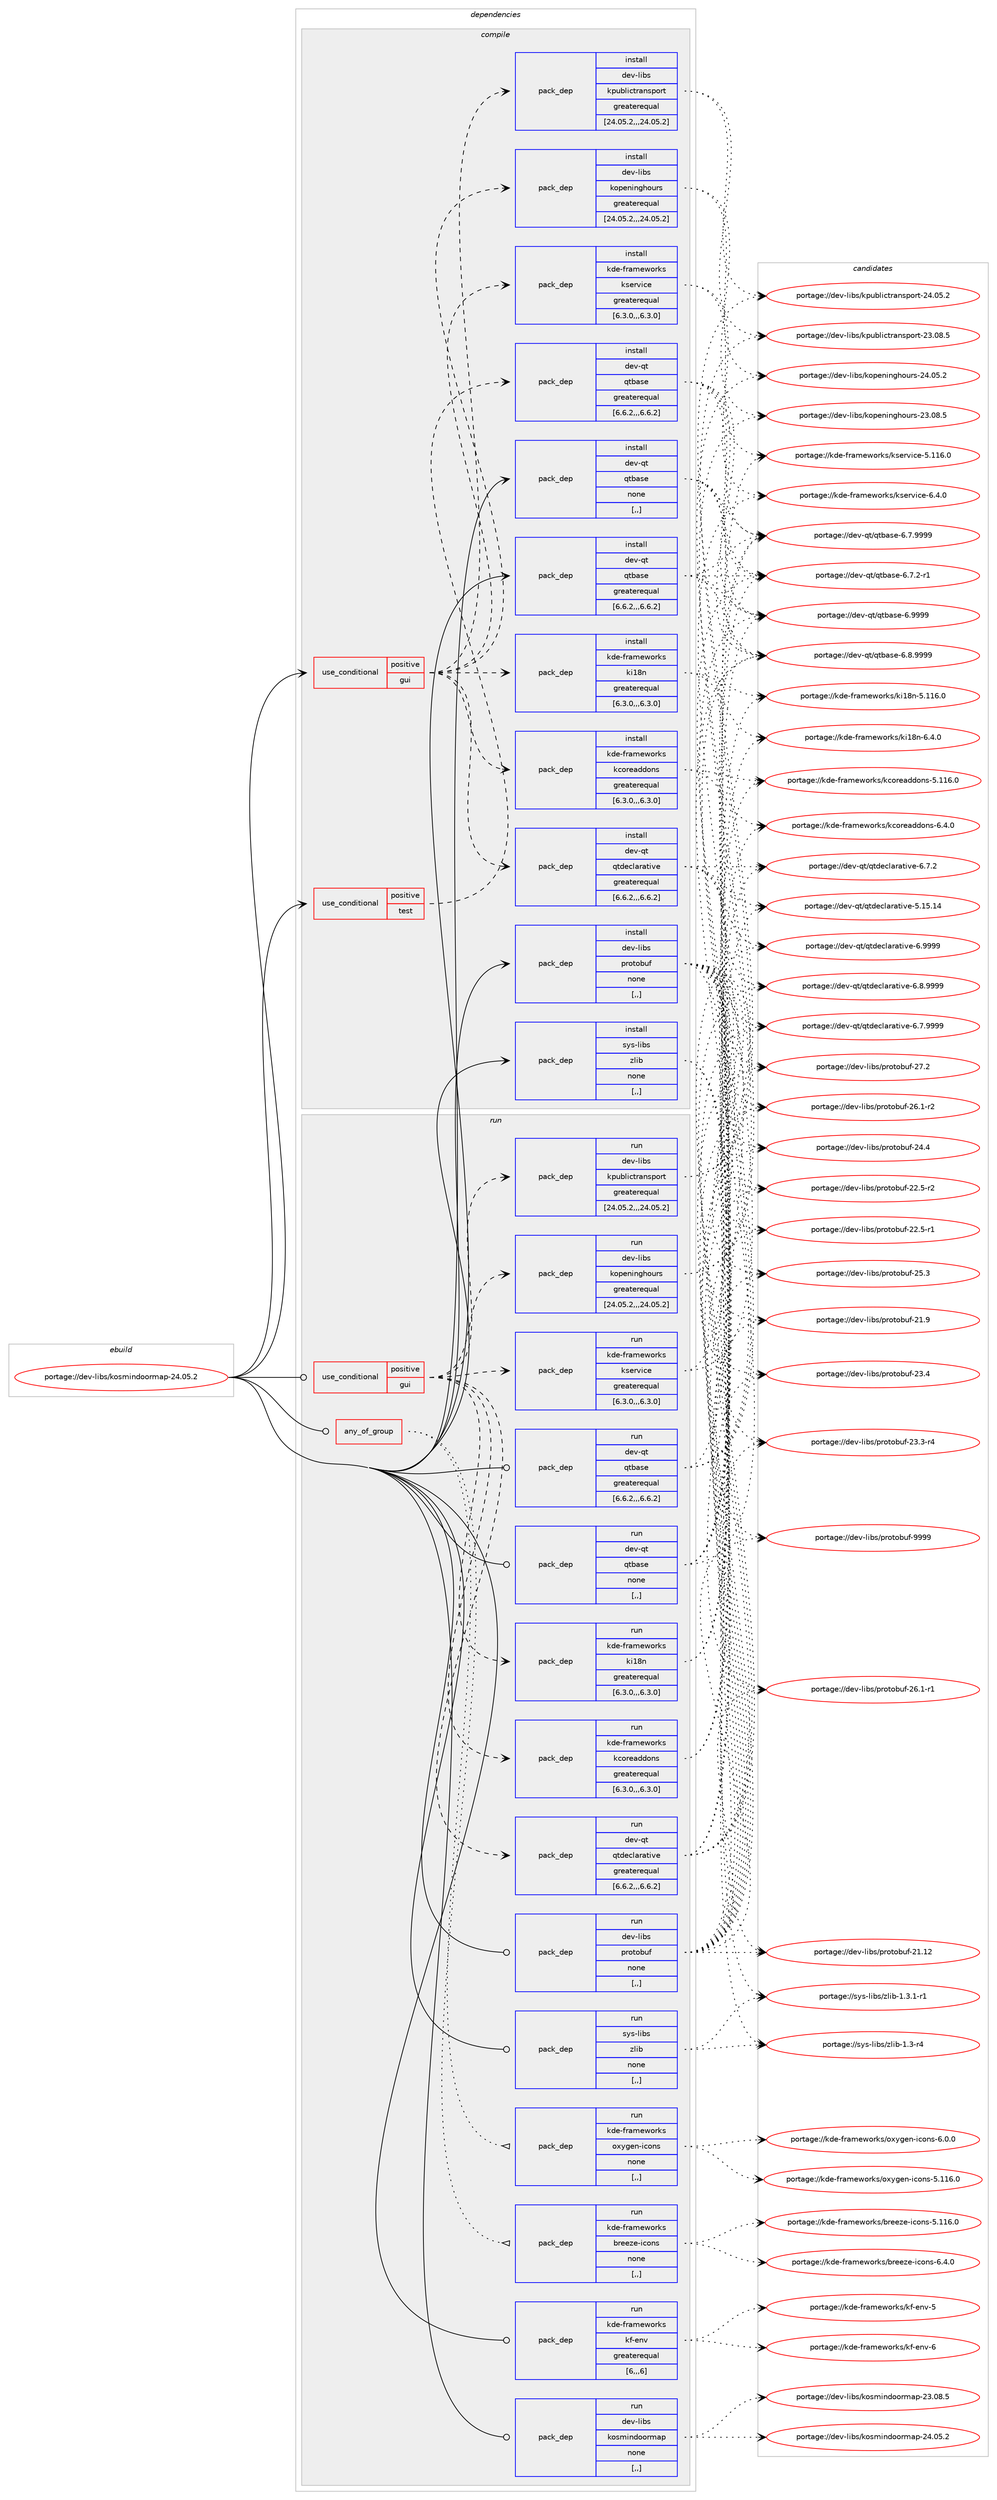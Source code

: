 digraph prolog {

# *************
# Graph options
# *************

newrank=true;
concentrate=true;
compound=true;
graph [rankdir=LR,fontname=Helvetica,fontsize=10,ranksep=1.5];#, ranksep=2.5, nodesep=0.2];
edge  [arrowhead=vee];
node  [fontname=Helvetica,fontsize=10];

# **********
# The ebuild
# **********

subgraph cluster_leftcol {
color=gray;
label=<<i>ebuild</i>>;
id [label="portage://dev-libs/kosmindoormap-24.05.2", color=red, width=4, href="../dev-libs/kosmindoormap-24.05.2.svg"];
}

# ****************
# The dependencies
# ****************

subgraph cluster_midcol {
color=gray;
label=<<i>dependencies</i>>;
subgraph cluster_compile {
fillcolor="#eeeeee";
style=filled;
label=<<i>compile</i>>;
subgraph cond26571 {
dependency109145 [label=<<TABLE BORDER="0" CELLBORDER="1" CELLSPACING="0" CELLPADDING="4"><TR><TD ROWSPAN="3" CELLPADDING="10">use_conditional</TD></TR><TR><TD>positive</TD></TR><TR><TD>gui</TD></TR></TABLE>>, shape=none, color=red];
subgraph pack81395 {
dependency109146 [label=<<TABLE BORDER="0" CELLBORDER="1" CELLSPACING="0" CELLPADDING="4" WIDTH="220"><TR><TD ROWSPAN="6" CELLPADDING="30">pack_dep</TD></TR><TR><TD WIDTH="110">install</TD></TR><TR><TD>dev-libs</TD></TR><TR><TD>kopeninghours</TD></TR><TR><TD>greaterequal</TD></TR><TR><TD>[24.05.2,,,24.05.2]</TD></TR></TABLE>>, shape=none, color=blue];
}
dependency109145:e -> dependency109146:w [weight=20,style="dashed",arrowhead="vee"];
subgraph pack81396 {
dependency109147 [label=<<TABLE BORDER="0" CELLBORDER="1" CELLSPACING="0" CELLPADDING="4" WIDTH="220"><TR><TD ROWSPAN="6" CELLPADDING="30">pack_dep</TD></TR><TR><TD WIDTH="110">install</TD></TR><TR><TD>dev-libs</TD></TR><TR><TD>kpublictransport</TD></TR><TR><TD>greaterequal</TD></TR><TR><TD>[24.05.2,,,24.05.2]</TD></TR></TABLE>>, shape=none, color=blue];
}
dependency109145:e -> dependency109147:w [weight=20,style="dashed",arrowhead="vee"];
subgraph pack81397 {
dependency109148 [label=<<TABLE BORDER="0" CELLBORDER="1" CELLSPACING="0" CELLPADDING="4" WIDTH="220"><TR><TD ROWSPAN="6" CELLPADDING="30">pack_dep</TD></TR><TR><TD WIDTH="110">install</TD></TR><TR><TD>dev-qt</TD></TR><TR><TD>qtdeclarative</TD></TR><TR><TD>greaterequal</TD></TR><TR><TD>[6.6.2,,,6.6.2]</TD></TR></TABLE>>, shape=none, color=blue];
}
dependency109145:e -> dependency109148:w [weight=20,style="dashed",arrowhead="vee"];
subgraph pack81398 {
dependency109149 [label=<<TABLE BORDER="0" CELLBORDER="1" CELLSPACING="0" CELLPADDING="4" WIDTH="220"><TR><TD ROWSPAN="6" CELLPADDING="30">pack_dep</TD></TR><TR><TD WIDTH="110">install</TD></TR><TR><TD>kde-frameworks</TD></TR><TR><TD>kcoreaddons</TD></TR><TR><TD>greaterequal</TD></TR><TR><TD>[6.3.0,,,6.3.0]</TD></TR></TABLE>>, shape=none, color=blue];
}
dependency109145:e -> dependency109149:w [weight=20,style="dashed",arrowhead="vee"];
subgraph pack81399 {
dependency109150 [label=<<TABLE BORDER="0" CELLBORDER="1" CELLSPACING="0" CELLPADDING="4" WIDTH="220"><TR><TD ROWSPAN="6" CELLPADDING="30">pack_dep</TD></TR><TR><TD WIDTH="110">install</TD></TR><TR><TD>kde-frameworks</TD></TR><TR><TD>ki18n</TD></TR><TR><TD>greaterequal</TD></TR><TR><TD>[6.3.0,,,6.3.0]</TD></TR></TABLE>>, shape=none, color=blue];
}
dependency109145:e -> dependency109150:w [weight=20,style="dashed",arrowhead="vee"];
subgraph pack81400 {
dependency109151 [label=<<TABLE BORDER="0" CELLBORDER="1" CELLSPACING="0" CELLPADDING="4" WIDTH="220"><TR><TD ROWSPAN="6" CELLPADDING="30">pack_dep</TD></TR><TR><TD WIDTH="110">install</TD></TR><TR><TD>kde-frameworks</TD></TR><TR><TD>kservice</TD></TR><TR><TD>greaterequal</TD></TR><TR><TD>[6.3.0,,,6.3.0]</TD></TR></TABLE>>, shape=none, color=blue];
}
dependency109145:e -> dependency109151:w [weight=20,style="dashed",arrowhead="vee"];
}
id:e -> dependency109145:w [weight=20,style="solid",arrowhead="vee"];
subgraph cond26572 {
dependency109152 [label=<<TABLE BORDER="0" CELLBORDER="1" CELLSPACING="0" CELLPADDING="4"><TR><TD ROWSPAN="3" CELLPADDING="10">use_conditional</TD></TR><TR><TD>positive</TD></TR><TR><TD>test</TD></TR></TABLE>>, shape=none, color=red];
subgraph pack81401 {
dependency109153 [label=<<TABLE BORDER="0" CELLBORDER="1" CELLSPACING="0" CELLPADDING="4" WIDTH="220"><TR><TD ROWSPAN="6" CELLPADDING="30">pack_dep</TD></TR><TR><TD WIDTH="110">install</TD></TR><TR><TD>dev-qt</TD></TR><TR><TD>qtbase</TD></TR><TR><TD>greaterequal</TD></TR><TR><TD>[6.6.2,,,6.6.2]</TD></TR></TABLE>>, shape=none, color=blue];
}
dependency109152:e -> dependency109153:w [weight=20,style="dashed",arrowhead="vee"];
}
id:e -> dependency109152:w [weight=20,style="solid",arrowhead="vee"];
subgraph pack81402 {
dependency109154 [label=<<TABLE BORDER="0" CELLBORDER="1" CELLSPACING="0" CELLPADDING="4" WIDTH="220"><TR><TD ROWSPAN="6" CELLPADDING="30">pack_dep</TD></TR><TR><TD WIDTH="110">install</TD></TR><TR><TD>dev-libs</TD></TR><TR><TD>protobuf</TD></TR><TR><TD>none</TD></TR><TR><TD>[,,]</TD></TR></TABLE>>, shape=none, color=blue];
}
id:e -> dependency109154:w [weight=20,style="solid",arrowhead="vee"];
subgraph pack81403 {
dependency109155 [label=<<TABLE BORDER="0" CELLBORDER="1" CELLSPACING="0" CELLPADDING="4" WIDTH="220"><TR><TD ROWSPAN="6" CELLPADDING="30">pack_dep</TD></TR><TR><TD WIDTH="110">install</TD></TR><TR><TD>dev-qt</TD></TR><TR><TD>qtbase</TD></TR><TR><TD>greaterequal</TD></TR><TR><TD>[6.6.2,,,6.6.2]</TD></TR></TABLE>>, shape=none, color=blue];
}
id:e -> dependency109155:w [weight=20,style="solid",arrowhead="vee"];
subgraph pack81404 {
dependency109156 [label=<<TABLE BORDER="0" CELLBORDER="1" CELLSPACING="0" CELLPADDING="4" WIDTH="220"><TR><TD ROWSPAN="6" CELLPADDING="30">pack_dep</TD></TR><TR><TD WIDTH="110">install</TD></TR><TR><TD>dev-qt</TD></TR><TR><TD>qtbase</TD></TR><TR><TD>none</TD></TR><TR><TD>[,,]</TD></TR></TABLE>>, shape=none, color=blue];
}
id:e -> dependency109156:w [weight=20,style="solid",arrowhead="vee"];
subgraph pack81405 {
dependency109157 [label=<<TABLE BORDER="0" CELLBORDER="1" CELLSPACING="0" CELLPADDING="4" WIDTH="220"><TR><TD ROWSPAN="6" CELLPADDING="30">pack_dep</TD></TR><TR><TD WIDTH="110">install</TD></TR><TR><TD>sys-libs</TD></TR><TR><TD>zlib</TD></TR><TR><TD>none</TD></TR><TR><TD>[,,]</TD></TR></TABLE>>, shape=none, color=blue];
}
id:e -> dependency109157:w [weight=20,style="solid",arrowhead="vee"];
}
subgraph cluster_compileandrun {
fillcolor="#eeeeee";
style=filled;
label=<<i>compile and run</i>>;
}
subgraph cluster_run {
fillcolor="#eeeeee";
style=filled;
label=<<i>run</i>>;
subgraph any1029 {
dependency109158 [label=<<TABLE BORDER="0" CELLBORDER="1" CELLSPACING="0" CELLPADDING="4"><TR><TD CELLPADDING="10">any_of_group</TD></TR></TABLE>>, shape=none, color=red];subgraph pack81406 {
dependency109159 [label=<<TABLE BORDER="0" CELLBORDER="1" CELLSPACING="0" CELLPADDING="4" WIDTH="220"><TR><TD ROWSPAN="6" CELLPADDING="30">pack_dep</TD></TR><TR><TD WIDTH="110">run</TD></TR><TR><TD>kde-frameworks</TD></TR><TR><TD>breeze-icons</TD></TR><TR><TD>none</TD></TR><TR><TD>[,,]</TD></TR></TABLE>>, shape=none, color=blue];
}
dependency109158:e -> dependency109159:w [weight=20,style="dotted",arrowhead="oinv"];
subgraph pack81407 {
dependency109160 [label=<<TABLE BORDER="0" CELLBORDER="1" CELLSPACING="0" CELLPADDING="4" WIDTH="220"><TR><TD ROWSPAN="6" CELLPADDING="30">pack_dep</TD></TR><TR><TD WIDTH="110">run</TD></TR><TR><TD>kde-frameworks</TD></TR><TR><TD>oxygen-icons</TD></TR><TR><TD>none</TD></TR><TR><TD>[,,]</TD></TR></TABLE>>, shape=none, color=blue];
}
dependency109158:e -> dependency109160:w [weight=20,style="dotted",arrowhead="oinv"];
}
id:e -> dependency109158:w [weight=20,style="solid",arrowhead="odot"];
subgraph cond26573 {
dependency109161 [label=<<TABLE BORDER="0" CELLBORDER="1" CELLSPACING="0" CELLPADDING="4"><TR><TD ROWSPAN="3" CELLPADDING="10">use_conditional</TD></TR><TR><TD>positive</TD></TR><TR><TD>gui</TD></TR></TABLE>>, shape=none, color=red];
subgraph pack81408 {
dependency109162 [label=<<TABLE BORDER="0" CELLBORDER="1" CELLSPACING="0" CELLPADDING="4" WIDTH="220"><TR><TD ROWSPAN="6" CELLPADDING="30">pack_dep</TD></TR><TR><TD WIDTH="110">run</TD></TR><TR><TD>dev-libs</TD></TR><TR><TD>kopeninghours</TD></TR><TR><TD>greaterequal</TD></TR><TR><TD>[24.05.2,,,24.05.2]</TD></TR></TABLE>>, shape=none, color=blue];
}
dependency109161:e -> dependency109162:w [weight=20,style="dashed",arrowhead="vee"];
subgraph pack81409 {
dependency109163 [label=<<TABLE BORDER="0" CELLBORDER="1" CELLSPACING="0" CELLPADDING="4" WIDTH="220"><TR><TD ROWSPAN="6" CELLPADDING="30">pack_dep</TD></TR><TR><TD WIDTH="110">run</TD></TR><TR><TD>dev-libs</TD></TR><TR><TD>kpublictransport</TD></TR><TR><TD>greaterequal</TD></TR><TR><TD>[24.05.2,,,24.05.2]</TD></TR></TABLE>>, shape=none, color=blue];
}
dependency109161:e -> dependency109163:w [weight=20,style="dashed",arrowhead="vee"];
subgraph pack81410 {
dependency109164 [label=<<TABLE BORDER="0" CELLBORDER="1" CELLSPACING="0" CELLPADDING="4" WIDTH="220"><TR><TD ROWSPAN="6" CELLPADDING="30">pack_dep</TD></TR><TR><TD WIDTH="110">run</TD></TR><TR><TD>dev-qt</TD></TR><TR><TD>qtdeclarative</TD></TR><TR><TD>greaterequal</TD></TR><TR><TD>[6.6.2,,,6.6.2]</TD></TR></TABLE>>, shape=none, color=blue];
}
dependency109161:e -> dependency109164:w [weight=20,style="dashed",arrowhead="vee"];
subgraph pack81411 {
dependency109165 [label=<<TABLE BORDER="0" CELLBORDER="1" CELLSPACING="0" CELLPADDING="4" WIDTH="220"><TR><TD ROWSPAN="6" CELLPADDING="30">pack_dep</TD></TR><TR><TD WIDTH="110">run</TD></TR><TR><TD>kde-frameworks</TD></TR><TR><TD>kcoreaddons</TD></TR><TR><TD>greaterequal</TD></TR><TR><TD>[6.3.0,,,6.3.0]</TD></TR></TABLE>>, shape=none, color=blue];
}
dependency109161:e -> dependency109165:w [weight=20,style="dashed",arrowhead="vee"];
subgraph pack81412 {
dependency109166 [label=<<TABLE BORDER="0" CELLBORDER="1" CELLSPACING="0" CELLPADDING="4" WIDTH="220"><TR><TD ROWSPAN="6" CELLPADDING="30">pack_dep</TD></TR><TR><TD WIDTH="110">run</TD></TR><TR><TD>kde-frameworks</TD></TR><TR><TD>ki18n</TD></TR><TR><TD>greaterequal</TD></TR><TR><TD>[6.3.0,,,6.3.0]</TD></TR></TABLE>>, shape=none, color=blue];
}
dependency109161:e -> dependency109166:w [weight=20,style="dashed",arrowhead="vee"];
subgraph pack81413 {
dependency109167 [label=<<TABLE BORDER="0" CELLBORDER="1" CELLSPACING="0" CELLPADDING="4" WIDTH="220"><TR><TD ROWSPAN="6" CELLPADDING="30">pack_dep</TD></TR><TR><TD WIDTH="110">run</TD></TR><TR><TD>kde-frameworks</TD></TR><TR><TD>kservice</TD></TR><TR><TD>greaterequal</TD></TR><TR><TD>[6.3.0,,,6.3.0]</TD></TR></TABLE>>, shape=none, color=blue];
}
dependency109161:e -> dependency109167:w [weight=20,style="dashed",arrowhead="vee"];
}
id:e -> dependency109161:w [weight=20,style="solid",arrowhead="odot"];
subgraph pack81414 {
dependency109168 [label=<<TABLE BORDER="0" CELLBORDER="1" CELLSPACING="0" CELLPADDING="4" WIDTH="220"><TR><TD ROWSPAN="6" CELLPADDING="30">pack_dep</TD></TR><TR><TD WIDTH="110">run</TD></TR><TR><TD>dev-libs</TD></TR><TR><TD>protobuf</TD></TR><TR><TD>none</TD></TR><TR><TD>[,,]</TD></TR></TABLE>>, shape=none, color=blue];
}
id:e -> dependency109168:w [weight=20,style="solid",arrowhead="odot"];
subgraph pack81415 {
dependency109169 [label=<<TABLE BORDER="0" CELLBORDER="1" CELLSPACING="0" CELLPADDING="4" WIDTH="220"><TR><TD ROWSPAN="6" CELLPADDING="30">pack_dep</TD></TR><TR><TD WIDTH="110">run</TD></TR><TR><TD>dev-qt</TD></TR><TR><TD>qtbase</TD></TR><TR><TD>greaterequal</TD></TR><TR><TD>[6.6.2,,,6.6.2]</TD></TR></TABLE>>, shape=none, color=blue];
}
id:e -> dependency109169:w [weight=20,style="solid",arrowhead="odot"];
subgraph pack81416 {
dependency109170 [label=<<TABLE BORDER="0" CELLBORDER="1" CELLSPACING="0" CELLPADDING="4" WIDTH="220"><TR><TD ROWSPAN="6" CELLPADDING="30">pack_dep</TD></TR><TR><TD WIDTH="110">run</TD></TR><TR><TD>dev-qt</TD></TR><TR><TD>qtbase</TD></TR><TR><TD>none</TD></TR><TR><TD>[,,]</TD></TR></TABLE>>, shape=none, color=blue];
}
id:e -> dependency109170:w [weight=20,style="solid",arrowhead="odot"];
subgraph pack81417 {
dependency109171 [label=<<TABLE BORDER="0" CELLBORDER="1" CELLSPACING="0" CELLPADDING="4" WIDTH="220"><TR><TD ROWSPAN="6" CELLPADDING="30">pack_dep</TD></TR><TR><TD WIDTH="110">run</TD></TR><TR><TD>kde-frameworks</TD></TR><TR><TD>kf-env</TD></TR><TR><TD>greaterequal</TD></TR><TR><TD>[6,,,6]</TD></TR></TABLE>>, shape=none, color=blue];
}
id:e -> dependency109171:w [weight=20,style="solid",arrowhead="odot"];
subgraph pack81418 {
dependency109172 [label=<<TABLE BORDER="0" CELLBORDER="1" CELLSPACING="0" CELLPADDING="4" WIDTH="220"><TR><TD ROWSPAN="6" CELLPADDING="30">pack_dep</TD></TR><TR><TD WIDTH="110">run</TD></TR><TR><TD>sys-libs</TD></TR><TR><TD>zlib</TD></TR><TR><TD>none</TD></TR><TR><TD>[,,]</TD></TR></TABLE>>, shape=none, color=blue];
}
id:e -> dependency109172:w [weight=20,style="solid",arrowhead="odot"];
subgraph pack81419 {
dependency109173 [label=<<TABLE BORDER="0" CELLBORDER="1" CELLSPACING="0" CELLPADDING="4" WIDTH="220"><TR><TD ROWSPAN="6" CELLPADDING="30">pack_dep</TD></TR><TR><TD WIDTH="110">run</TD></TR><TR><TD>dev-libs</TD></TR><TR><TD>kosmindoormap</TD></TR><TR><TD>none</TD></TR><TR><TD>[,,]</TD></TR></TABLE>>, shape=none, color=blue];
}
id:e -> dependency109173:w [weight=20,style="solid",arrowhead="odot"];
}
}

# **************
# The candidates
# **************

subgraph cluster_choices {
rank=same;
color=gray;
label=<<i>candidates</i>>;

subgraph choice81395 {
color=black;
nodesep=1;
choice1001011184510810598115471071111121011101051101031041111171141154550524648534650 [label="portage://dev-libs/kopeninghours-24.05.2", color=red, width=4,href="../dev-libs/kopeninghours-24.05.2.svg"];
choice1001011184510810598115471071111121011101051101031041111171141154550514648564653 [label="portage://dev-libs/kopeninghours-23.08.5", color=red, width=4,href="../dev-libs/kopeninghours-23.08.5.svg"];
dependency109146:e -> choice1001011184510810598115471071111121011101051101031041111171141154550524648534650:w [style=dotted,weight="100"];
dependency109146:e -> choice1001011184510810598115471071111121011101051101031041111171141154550514648564653:w [style=dotted,weight="100"];
}
subgraph choice81396 {
color=black;
nodesep=1;
choice1001011184510810598115471071121179810810599116114971101151121111141164550524648534650 [label="portage://dev-libs/kpublictransport-24.05.2", color=red, width=4,href="../dev-libs/kpublictransport-24.05.2.svg"];
choice1001011184510810598115471071121179810810599116114971101151121111141164550514648564653 [label="portage://dev-libs/kpublictransport-23.08.5", color=red, width=4,href="../dev-libs/kpublictransport-23.08.5.svg"];
dependency109147:e -> choice1001011184510810598115471071121179810810599116114971101151121111141164550524648534650:w [style=dotted,weight="100"];
dependency109147:e -> choice1001011184510810598115471071121179810810599116114971101151121111141164550514648564653:w [style=dotted,weight="100"];
}
subgraph choice81397 {
color=black;
nodesep=1;
choice100101118451131164711311610010199108971149711610511810145544657575757 [label="portage://dev-qt/qtdeclarative-6.9999", color=red, width=4,href="../dev-qt/qtdeclarative-6.9999.svg"];
choice1001011184511311647113116100101991089711497116105118101455446564657575757 [label="portage://dev-qt/qtdeclarative-6.8.9999", color=red, width=4,href="../dev-qt/qtdeclarative-6.8.9999.svg"];
choice1001011184511311647113116100101991089711497116105118101455446554657575757 [label="portage://dev-qt/qtdeclarative-6.7.9999", color=red, width=4,href="../dev-qt/qtdeclarative-6.7.9999.svg"];
choice1001011184511311647113116100101991089711497116105118101455446554650 [label="portage://dev-qt/qtdeclarative-6.7.2", color=red, width=4,href="../dev-qt/qtdeclarative-6.7.2.svg"];
choice10010111845113116471131161001019910897114971161051181014553464953464952 [label="portage://dev-qt/qtdeclarative-5.15.14", color=red, width=4,href="../dev-qt/qtdeclarative-5.15.14.svg"];
dependency109148:e -> choice100101118451131164711311610010199108971149711610511810145544657575757:w [style=dotted,weight="100"];
dependency109148:e -> choice1001011184511311647113116100101991089711497116105118101455446564657575757:w [style=dotted,weight="100"];
dependency109148:e -> choice1001011184511311647113116100101991089711497116105118101455446554657575757:w [style=dotted,weight="100"];
dependency109148:e -> choice1001011184511311647113116100101991089711497116105118101455446554650:w [style=dotted,weight="100"];
dependency109148:e -> choice10010111845113116471131161001019910897114971161051181014553464953464952:w [style=dotted,weight="100"];
}
subgraph choice81398 {
color=black;
nodesep=1;
choice1071001014510211497109101119111114107115471079911111410197100100111110115455446524648 [label="portage://kde-frameworks/kcoreaddons-6.4.0", color=red, width=4,href="../kde-frameworks/kcoreaddons-6.4.0.svg"];
choice10710010145102114971091011191111141071154710799111114101971001001111101154553464949544648 [label="portage://kde-frameworks/kcoreaddons-5.116.0", color=red, width=4,href="../kde-frameworks/kcoreaddons-5.116.0.svg"];
dependency109149:e -> choice1071001014510211497109101119111114107115471079911111410197100100111110115455446524648:w [style=dotted,weight="100"];
dependency109149:e -> choice10710010145102114971091011191111141071154710799111114101971001001111101154553464949544648:w [style=dotted,weight="100"];
}
subgraph choice81399 {
color=black;
nodesep=1;
choice1071001014510211497109101119111114107115471071054956110455446524648 [label="portage://kde-frameworks/ki18n-6.4.0", color=red, width=4,href="../kde-frameworks/ki18n-6.4.0.svg"];
choice10710010145102114971091011191111141071154710710549561104553464949544648 [label="portage://kde-frameworks/ki18n-5.116.0", color=red, width=4,href="../kde-frameworks/ki18n-5.116.0.svg"];
dependency109150:e -> choice1071001014510211497109101119111114107115471071054956110455446524648:w [style=dotted,weight="100"];
dependency109150:e -> choice10710010145102114971091011191111141071154710710549561104553464949544648:w [style=dotted,weight="100"];
}
subgraph choice81400 {
color=black;
nodesep=1;
choice10710010145102114971091011191111141071154710711510111411810599101455446524648 [label="portage://kde-frameworks/kservice-6.4.0", color=red, width=4,href="../kde-frameworks/kservice-6.4.0.svg"];
choice107100101451021149710910111911111410711547107115101114118105991014553464949544648 [label="portage://kde-frameworks/kservice-5.116.0", color=red, width=4,href="../kde-frameworks/kservice-5.116.0.svg"];
dependency109151:e -> choice10710010145102114971091011191111141071154710711510111411810599101455446524648:w [style=dotted,weight="100"];
dependency109151:e -> choice107100101451021149710910111911111410711547107115101114118105991014553464949544648:w [style=dotted,weight="100"];
}
subgraph choice81401 {
color=black;
nodesep=1;
choice1001011184511311647113116989711510145544657575757 [label="portage://dev-qt/qtbase-6.9999", color=red, width=4,href="../dev-qt/qtbase-6.9999.svg"];
choice10010111845113116471131169897115101455446564657575757 [label="portage://dev-qt/qtbase-6.8.9999", color=red, width=4,href="../dev-qt/qtbase-6.8.9999.svg"];
choice10010111845113116471131169897115101455446554657575757 [label="portage://dev-qt/qtbase-6.7.9999", color=red, width=4,href="../dev-qt/qtbase-6.7.9999.svg"];
choice100101118451131164711311698971151014554465546504511449 [label="portage://dev-qt/qtbase-6.7.2-r1", color=red, width=4,href="../dev-qt/qtbase-6.7.2-r1.svg"];
dependency109153:e -> choice1001011184511311647113116989711510145544657575757:w [style=dotted,weight="100"];
dependency109153:e -> choice10010111845113116471131169897115101455446564657575757:w [style=dotted,weight="100"];
dependency109153:e -> choice10010111845113116471131169897115101455446554657575757:w [style=dotted,weight="100"];
dependency109153:e -> choice100101118451131164711311698971151014554465546504511449:w [style=dotted,weight="100"];
}
subgraph choice81402 {
color=black;
nodesep=1;
choice100101118451081059811547112114111116111981171024557575757 [label="portage://dev-libs/protobuf-9999", color=red, width=4,href="../dev-libs/protobuf-9999.svg"];
choice100101118451081059811547112114111116111981171024550554650 [label="portage://dev-libs/protobuf-27.2", color=red, width=4,href="../dev-libs/protobuf-27.2.svg"];
choice1001011184510810598115471121141111161119811710245505446494511450 [label="portage://dev-libs/protobuf-26.1-r2", color=red, width=4,href="../dev-libs/protobuf-26.1-r2.svg"];
choice1001011184510810598115471121141111161119811710245505446494511449 [label="portage://dev-libs/protobuf-26.1-r1", color=red, width=4,href="../dev-libs/protobuf-26.1-r1.svg"];
choice100101118451081059811547112114111116111981171024550534651 [label="portage://dev-libs/protobuf-25.3", color=red, width=4,href="../dev-libs/protobuf-25.3.svg"];
choice100101118451081059811547112114111116111981171024550524652 [label="portage://dev-libs/protobuf-24.4", color=red, width=4,href="../dev-libs/protobuf-24.4.svg"];
choice100101118451081059811547112114111116111981171024550514652 [label="portage://dev-libs/protobuf-23.4", color=red, width=4,href="../dev-libs/protobuf-23.4.svg"];
choice1001011184510810598115471121141111161119811710245505146514511452 [label="portage://dev-libs/protobuf-23.3-r4", color=red, width=4,href="../dev-libs/protobuf-23.3-r4.svg"];
choice1001011184510810598115471121141111161119811710245505046534511450 [label="portage://dev-libs/protobuf-22.5-r2", color=red, width=4,href="../dev-libs/protobuf-22.5-r2.svg"];
choice1001011184510810598115471121141111161119811710245505046534511449 [label="portage://dev-libs/protobuf-22.5-r1", color=red, width=4,href="../dev-libs/protobuf-22.5-r1.svg"];
choice10010111845108105981154711211411111611198117102455049464950 [label="portage://dev-libs/protobuf-21.12", color=red, width=4,href="../dev-libs/protobuf-21.12.svg"];
choice100101118451081059811547112114111116111981171024550494657 [label="portage://dev-libs/protobuf-21.9", color=red, width=4,href="../dev-libs/protobuf-21.9.svg"];
dependency109154:e -> choice100101118451081059811547112114111116111981171024557575757:w [style=dotted,weight="100"];
dependency109154:e -> choice100101118451081059811547112114111116111981171024550554650:w [style=dotted,weight="100"];
dependency109154:e -> choice1001011184510810598115471121141111161119811710245505446494511450:w [style=dotted,weight="100"];
dependency109154:e -> choice1001011184510810598115471121141111161119811710245505446494511449:w [style=dotted,weight="100"];
dependency109154:e -> choice100101118451081059811547112114111116111981171024550534651:w [style=dotted,weight="100"];
dependency109154:e -> choice100101118451081059811547112114111116111981171024550524652:w [style=dotted,weight="100"];
dependency109154:e -> choice100101118451081059811547112114111116111981171024550514652:w [style=dotted,weight="100"];
dependency109154:e -> choice1001011184510810598115471121141111161119811710245505146514511452:w [style=dotted,weight="100"];
dependency109154:e -> choice1001011184510810598115471121141111161119811710245505046534511450:w [style=dotted,weight="100"];
dependency109154:e -> choice1001011184510810598115471121141111161119811710245505046534511449:w [style=dotted,weight="100"];
dependency109154:e -> choice10010111845108105981154711211411111611198117102455049464950:w [style=dotted,weight="100"];
dependency109154:e -> choice100101118451081059811547112114111116111981171024550494657:w [style=dotted,weight="100"];
}
subgraph choice81403 {
color=black;
nodesep=1;
choice1001011184511311647113116989711510145544657575757 [label="portage://dev-qt/qtbase-6.9999", color=red, width=4,href="../dev-qt/qtbase-6.9999.svg"];
choice10010111845113116471131169897115101455446564657575757 [label="portage://dev-qt/qtbase-6.8.9999", color=red, width=4,href="../dev-qt/qtbase-6.8.9999.svg"];
choice10010111845113116471131169897115101455446554657575757 [label="portage://dev-qt/qtbase-6.7.9999", color=red, width=4,href="../dev-qt/qtbase-6.7.9999.svg"];
choice100101118451131164711311698971151014554465546504511449 [label="portage://dev-qt/qtbase-6.7.2-r1", color=red, width=4,href="../dev-qt/qtbase-6.7.2-r1.svg"];
dependency109155:e -> choice1001011184511311647113116989711510145544657575757:w [style=dotted,weight="100"];
dependency109155:e -> choice10010111845113116471131169897115101455446564657575757:w [style=dotted,weight="100"];
dependency109155:e -> choice10010111845113116471131169897115101455446554657575757:w [style=dotted,weight="100"];
dependency109155:e -> choice100101118451131164711311698971151014554465546504511449:w [style=dotted,weight="100"];
}
subgraph choice81404 {
color=black;
nodesep=1;
choice1001011184511311647113116989711510145544657575757 [label="portage://dev-qt/qtbase-6.9999", color=red, width=4,href="../dev-qt/qtbase-6.9999.svg"];
choice10010111845113116471131169897115101455446564657575757 [label="portage://dev-qt/qtbase-6.8.9999", color=red, width=4,href="../dev-qt/qtbase-6.8.9999.svg"];
choice10010111845113116471131169897115101455446554657575757 [label="portage://dev-qt/qtbase-6.7.9999", color=red, width=4,href="../dev-qt/qtbase-6.7.9999.svg"];
choice100101118451131164711311698971151014554465546504511449 [label="portage://dev-qt/qtbase-6.7.2-r1", color=red, width=4,href="../dev-qt/qtbase-6.7.2-r1.svg"];
dependency109156:e -> choice1001011184511311647113116989711510145544657575757:w [style=dotted,weight="100"];
dependency109156:e -> choice10010111845113116471131169897115101455446564657575757:w [style=dotted,weight="100"];
dependency109156:e -> choice10010111845113116471131169897115101455446554657575757:w [style=dotted,weight="100"];
dependency109156:e -> choice100101118451131164711311698971151014554465546504511449:w [style=dotted,weight="100"];
}
subgraph choice81405 {
color=black;
nodesep=1;
choice115121115451081059811547122108105984549465146494511449 [label="portage://sys-libs/zlib-1.3.1-r1", color=red, width=4,href="../sys-libs/zlib-1.3.1-r1.svg"];
choice11512111545108105981154712210810598454946514511452 [label="portage://sys-libs/zlib-1.3-r4", color=red, width=4,href="../sys-libs/zlib-1.3-r4.svg"];
dependency109157:e -> choice115121115451081059811547122108105984549465146494511449:w [style=dotted,weight="100"];
dependency109157:e -> choice11512111545108105981154712210810598454946514511452:w [style=dotted,weight="100"];
}
subgraph choice81406 {
color=black;
nodesep=1;
choice107100101451021149710910111911111410711547981141011011221014510599111110115455446524648 [label="portage://kde-frameworks/breeze-icons-6.4.0", color=red, width=4,href="../kde-frameworks/breeze-icons-6.4.0.svg"];
choice1071001014510211497109101119111114107115479811410110112210145105991111101154553464949544648 [label="portage://kde-frameworks/breeze-icons-5.116.0", color=red, width=4,href="../kde-frameworks/breeze-icons-5.116.0.svg"];
dependency109159:e -> choice107100101451021149710910111911111410711547981141011011221014510599111110115455446524648:w [style=dotted,weight="100"];
dependency109159:e -> choice1071001014510211497109101119111114107115479811410110112210145105991111101154553464949544648:w [style=dotted,weight="100"];
}
subgraph choice81407 {
color=black;
nodesep=1;
choice1071001014510211497109101119111114107115471111201211031011104510599111110115455446484648 [label="portage://kde-frameworks/oxygen-icons-6.0.0", color=red, width=4,href="../kde-frameworks/oxygen-icons-6.0.0.svg"];
choice10710010145102114971091011191111141071154711112012110310111045105991111101154553464949544648 [label="portage://kde-frameworks/oxygen-icons-5.116.0", color=red, width=4,href="../kde-frameworks/oxygen-icons-5.116.0.svg"];
dependency109160:e -> choice1071001014510211497109101119111114107115471111201211031011104510599111110115455446484648:w [style=dotted,weight="100"];
dependency109160:e -> choice10710010145102114971091011191111141071154711112012110310111045105991111101154553464949544648:w [style=dotted,weight="100"];
}
subgraph choice81408 {
color=black;
nodesep=1;
choice1001011184510810598115471071111121011101051101031041111171141154550524648534650 [label="portage://dev-libs/kopeninghours-24.05.2", color=red, width=4,href="../dev-libs/kopeninghours-24.05.2.svg"];
choice1001011184510810598115471071111121011101051101031041111171141154550514648564653 [label="portage://dev-libs/kopeninghours-23.08.5", color=red, width=4,href="../dev-libs/kopeninghours-23.08.5.svg"];
dependency109162:e -> choice1001011184510810598115471071111121011101051101031041111171141154550524648534650:w [style=dotted,weight="100"];
dependency109162:e -> choice1001011184510810598115471071111121011101051101031041111171141154550514648564653:w [style=dotted,weight="100"];
}
subgraph choice81409 {
color=black;
nodesep=1;
choice1001011184510810598115471071121179810810599116114971101151121111141164550524648534650 [label="portage://dev-libs/kpublictransport-24.05.2", color=red, width=4,href="../dev-libs/kpublictransport-24.05.2.svg"];
choice1001011184510810598115471071121179810810599116114971101151121111141164550514648564653 [label="portage://dev-libs/kpublictransport-23.08.5", color=red, width=4,href="../dev-libs/kpublictransport-23.08.5.svg"];
dependency109163:e -> choice1001011184510810598115471071121179810810599116114971101151121111141164550524648534650:w [style=dotted,weight="100"];
dependency109163:e -> choice1001011184510810598115471071121179810810599116114971101151121111141164550514648564653:w [style=dotted,weight="100"];
}
subgraph choice81410 {
color=black;
nodesep=1;
choice100101118451131164711311610010199108971149711610511810145544657575757 [label="portage://dev-qt/qtdeclarative-6.9999", color=red, width=4,href="../dev-qt/qtdeclarative-6.9999.svg"];
choice1001011184511311647113116100101991089711497116105118101455446564657575757 [label="portage://dev-qt/qtdeclarative-6.8.9999", color=red, width=4,href="../dev-qt/qtdeclarative-6.8.9999.svg"];
choice1001011184511311647113116100101991089711497116105118101455446554657575757 [label="portage://dev-qt/qtdeclarative-6.7.9999", color=red, width=4,href="../dev-qt/qtdeclarative-6.7.9999.svg"];
choice1001011184511311647113116100101991089711497116105118101455446554650 [label="portage://dev-qt/qtdeclarative-6.7.2", color=red, width=4,href="../dev-qt/qtdeclarative-6.7.2.svg"];
choice10010111845113116471131161001019910897114971161051181014553464953464952 [label="portage://dev-qt/qtdeclarative-5.15.14", color=red, width=4,href="../dev-qt/qtdeclarative-5.15.14.svg"];
dependency109164:e -> choice100101118451131164711311610010199108971149711610511810145544657575757:w [style=dotted,weight="100"];
dependency109164:e -> choice1001011184511311647113116100101991089711497116105118101455446564657575757:w [style=dotted,weight="100"];
dependency109164:e -> choice1001011184511311647113116100101991089711497116105118101455446554657575757:w [style=dotted,weight="100"];
dependency109164:e -> choice1001011184511311647113116100101991089711497116105118101455446554650:w [style=dotted,weight="100"];
dependency109164:e -> choice10010111845113116471131161001019910897114971161051181014553464953464952:w [style=dotted,weight="100"];
}
subgraph choice81411 {
color=black;
nodesep=1;
choice1071001014510211497109101119111114107115471079911111410197100100111110115455446524648 [label="portage://kde-frameworks/kcoreaddons-6.4.0", color=red, width=4,href="../kde-frameworks/kcoreaddons-6.4.0.svg"];
choice10710010145102114971091011191111141071154710799111114101971001001111101154553464949544648 [label="portage://kde-frameworks/kcoreaddons-5.116.0", color=red, width=4,href="../kde-frameworks/kcoreaddons-5.116.0.svg"];
dependency109165:e -> choice1071001014510211497109101119111114107115471079911111410197100100111110115455446524648:w [style=dotted,weight="100"];
dependency109165:e -> choice10710010145102114971091011191111141071154710799111114101971001001111101154553464949544648:w [style=dotted,weight="100"];
}
subgraph choice81412 {
color=black;
nodesep=1;
choice1071001014510211497109101119111114107115471071054956110455446524648 [label="portage://kde-frameworks/ki18n-6.4.0", color=red, width=4,href="../kde-frameworks/ki18n-6.4.0.svg"];
choice10710010145102114971091011191111141071154710710549561104553464949544648 [label="portage://kde-frameworks/ki18n-5.116.0", color=red, width=4,href="../kde-frameworks/ki18n-5.116.0.svg"];
dependency109166:e -> choice1071001014510211497109101119111114107115471071054956110455446524648:w [style=dotted,weight="100"];
dependency109166:e -> choice10710010145102114971091011191111141071154710710549561104553464949544648:w [style=dotted,weight="100"];
}
subgraph choice81413 {
color=black;
nodesep=1;
choice10710010145102114971091011191111141071154710711510111411810599101455446524648 [label="portage://kde-frameworks/kservice-6.4.0", color=red, width=4,href="../kde-frameworks/kservice-6.4.0.svg"];
choice107100101451021149710910111911111410711547107115101114118105991014553464949544648 [label="portage://kde-frameworks/kservice-5.116.0", color=red, width=4,href="../kde-frameworks/kservice-5.116.0.svg"];
dependency109167:e -> choice10710010145102114971091011191111141071154710711510111411810599101455446524648:w [style=dotted,weight="100"];
dependency109167:e -> choice107100101451021149710910111911111410711547107115101114118105991014553464949544648:w [style=dotted,weight="100"];
}
subgraph choice81414 {
color=black;
nodesep=1;
choice100101118451081059811547112114111116111981171024557575757 [label="portage://dev-libs/protobuf-9999", color=red, width=4,href="../dev-libs/protobuf-9999.svg"];
choice100101118451081059811547112114111116111981171024550554650 [label="portage://dev-libs/protobuf-27.2", color=red, width=4,href="../dev-libs/protobuf-27.2.svg"];
choice1001011184510810598115471121141111161119811710245505446494511450 [label="portage://dev-libs/protobuf-26.1-r2", color=red, width=4,href="../dev-libs/protobuf-26.1-r2.svg"];
choice1001011184510810598115471121141111161119811710245505446494511449 [label="portage://dev-libs/protobuf-26.1-r1", color=red, width=4,href="../dev-libs/protobuf-26.1-r1.svg"];
choice100101118451081059811547112114111116111981171024550534651 [label="portage://dev-libs/protobuf-25.3", color=red, width=4,href="../dev-libs/protobuf-25.3.svg"];
choice100101118451081059811547112114111116111981171024550524652 [label="portage://dev-libs/protobuf-24.4", color=red, width=4,href="../dev-libs/protobuf-24.4.svg"];
choice100101118451081059811547112114111116111981171024550514652 [label="portage://dev-libs/protobuf-23.4", color=red, width=4,href="../dev-libs/protobuf-23.4.svg"];
choice1001011184510810598115471121141111161119811710245505146514511452 [label="portage://dev-libs/protobuf-23.3-r4", color=red, width=4,href="../dev-libs/protobuf-23.3-r4.svg"];
choice1001011184510810598115471121141111161119811710245505046534511450 [label="portage://dev-libs/protobuf-22.5-r2", color=red, width=4,href="../dev-libs/protobuf-22.5-r2.svg"];
choice1001011184510810598115471121141111161119811710245505046534511449 [label="portage://dev-libs/protobuf-22.5-r1", color=red, width=4,href="../dev-libs/protobuf-22.5-r1.svg"];
choice10010111845108105981154711211411111611198117102455049464950 [label="portage://dev-libs/protobuf-21.12", color=red, width=4,href="../dev-libs/protobuf-21.12.svg"];
choice100101118451081059811547112114111116111981171024550494657 [label="portage://dev-libs/protobuf-21.9", color=red, width=4,href="../dev-libs/protobuf-21.9.svg"];
dependency109168:e -> choice100101118451081059811547112114111116111981171024557575757:w [style=dotted,weight="100"];
dependency109168:e -> choice100101118451081059811547112114111116111981171024550554650:w [style=dotted,weight="100"];
dependency109168:e -> choice1001011184510810598115471121141111161119811710245505446494511450:w [style=dotted,weight="100"];
dependency109168:e -> choice1001011184510810598115471121141111161119811710245505446494511449:w [style=dotted,weight="100"];
dependency109168:e -> choice100101118451081059811547112114111116111981171024550534651:w [style=dotted,weight="100"];
dependency109168:e -> choice100101118451081059811547112114111116111981171024550524652:w [style=dotted,weight="100"];
dependency109168:e -> choice100101118451081059811547112114111116111981171024550514652:w [style=dotted,weight="100"];
dependency109168:e -> choice1001011184510810598115471121141111161119811710245505146514511452:w [style=dotted,weight="100"];
dependency109168:e -> choice1001011184510810598115471121141111161119811710245505046534511450:w [style=dotted,weight="100"];
dependency109168:e -> choice1001011184510810598115471121141111161119811710245505046534511449:w [style=dotted,weight="100"];
dependency109168:e -> choice10010111845108105981154711211411111611198117102455049464950:w [style=dotted,weight="100"];
dependency109168:e -> choice100101118451081059811547112114111116111981171024550494657:w [style=dotted,weight="100"];
}
subgraph choice81415 {
color=black;
nodesep=1;
choice1001011184511311647113116989711510145544657575757 [label="portage://dev-qt/qtbase-6.9999", color=red, width=4,href="../dev-qt/qtbase-6.9999.svg"];
choice10010111845113116471131169897115101455446564657575757 [label="portage://dev-qt/qtbase-6.8.9999", color=red, width=4,href="../dev-qt/qtbase-6.8.9999.svg"];
choice10010111845113116471131169897115101455446554657575757 [label="portage://dev-qt/qtbase-6.7.9999", color=red, width=4,href="../dev-qt/qtbase-6.7.9999.svg"];
choice100101118451131164711311698971151014554465546504511449 [label="portage://dev-qt/qtbase-6.7.2-r1", color=red, width=4,href="../dev-qt/qtbase-6.7.2-r1.svg"];
dependency109169:e -> choice1001011184511311647113116989711510145544657575757:w [style=dotted,weight="100"];
dependency109169:e -> choice10010111845113116471131169897115101455446564657575757:w [style=dotted,weight="100"];
dependency109169:e -> choice10010111845113116471131169897115101455446554657575757:w [style=dotted,weight="100"];
dependency109169:e -> choice100101118451131164711311698971151014554465546504511449:w [style=dotted,weight="100"];
}
subgraph choice81416 {
color=black;
nodesep=1;
choice1001011184511311647113116989711510145544657575757 [label="portage://dev-qt/qtbase-6.9999", color=red, width=4,href="../dev-qt/qtbase-6.9999.svg"];
choice10010111845113116471131169897115101455446564657575757 [label="portage://dev-qt/qtbase-6.8.9999", color=red, width=4,href="../dev-qt/qtbase-6.8.9999.svg"];
choice10010111845113116471131169897115101455446554657575757 [label="portage://dev-qt/qtbase-6.7.9999", color=red, width=4,href="../dev-qt/qtbase-6.7.9999.svg"];
choice100101118451131164711311698971151014554465546504511449 [label="portage://dev-qt/qtbase-6.7.2-r1", color=red, width=4,href="../dev-qt/qtbase-6.7.2-r1.svg"];
dependency109170:e -> choice1001011184511311647113116989711510145544657575757:w [style=dotted,weight="100"];
dependency109170:e -> choice10010111845113116471131169897115101455446564657575757:w [style=dotted,weight="100"];
dependency109170:e -> choice10010111845113116471131169897115101455446554657575757:w [style=dotted,weight="100"];
dependency109170:e -> choice100101118451131164711311698971151014554465546504511449:w [style=dotted,weight="100"];
}
subgraph choice81417 {
color=black;
nodesep=1;
choice107100101451021149710910111911111410711547107102451011101184554 [label="portage://kde-frameworks/kf-env-6", color=red, width=4,href="../kde-frameworks/kf-env-6.svg"];
choice107100101451021149710910111911111410711547107102451011101184553 [label="portage://kde-frameworks/kf-env-5", color=red, width=4,href="../kde-frameworks/kf-env-5.svg"];
dependency109171:e -> choice107100101451021149710910111911111410711547107102451011101184554:w [style=dotted,weight="100"];
dependency109171:e -> choice107100101451021149710910111911111410711547107102451011101184553:w [style=dotted,weight="100"];
}
subgraph choice81418 {
color=black;
nodesep=1;
choice115121115451081059811547122108105984549465146494511449 [label="portage://sys-libs/zlib-1.3.1-r1", color=red, width=4,href="../sys-libs/zlib-1.3.1-r1.svg"];
choice11512111545108105981154712210810598454946514511452 [label="portage://sys-libs/zlib-1.3-r4", color=red, width=4,href="../sys-libs/zlib-1.3-r4.svg"];
dependency109172:e -> choice115121115451081059811547122108105984549465146494511449:w [style=dotted,weight="100"];
dependency109172:e -> choice11512111545108105981154712210810598454946514511452:w [style=dotted,weight="100"];
}
subgraph choice81419 {
color=black;
nodesep=1;
choice100101118451081059811547107111115109105110100111111114109971124550524648534650 [label="portage://dev-libs/kosmindoormap-24.05.2", color=red, width=4,href="../dev-libs/kosmindoormap-24.05.2.svg"];
choice100101118451081059811547107111115109105110100111111114109971124550514648564653 [label="portage://dev-libs/kosmindoormap-23.08.5", color=red, width=4,href="../dev-libs/kosmindoormap-23.08.5.svg"];
dependency109173:e -> choice100101118451081059811547107111115109105110100111111114109971124550524648534650:w [style=dotted,weight="100"];
dependency109173:e -> choice100101118451081059811547107111115109105110100111111114109971124550514648564653:w [style=dotted,weight="100"];
}
}

}
